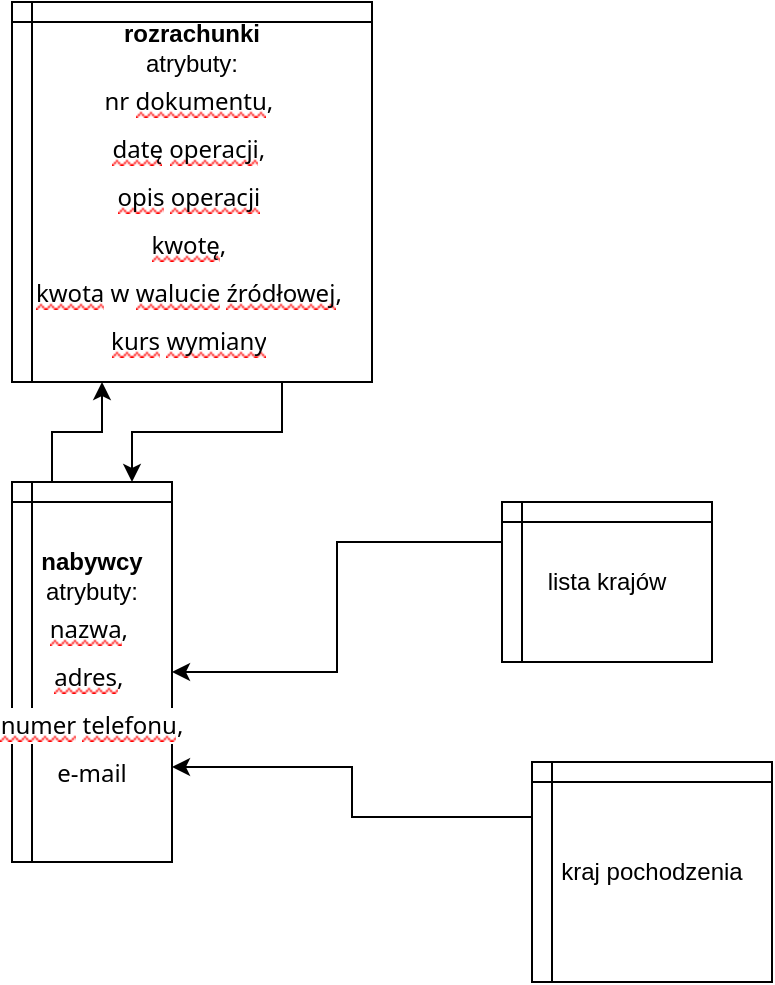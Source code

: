<mxfile version="14.0.5" type="github">
  <diagram id="FNxnlOzfKIohwvnPxVwy" name="Page-1">
    <mxGraphModel dx="1038" dy="1680" grid="1" gridSize="10" guides="1" tooltips="1" connect="1" arrows="1" fold="1" page="1" pageScale="1" pageWidth="850" pageHeight="1100" math="0" shadow="0">
      <root>
        <mxCell id="0" />
        <mxCell id="1" parent="0" />
        <mxCell id="gqDIxeXrWdBPDwV7vT4_-8" style="edgeStyle=orthogonalEdgeStyle;rounded=0;orthogonalLoop=1;jettySize=auto;html=1;exitX=0.75;exitY=1;exitDx=0;exitDy=0;entryX=0.75;entryY=0;entryDx=0;entryDy=0;" edge="1" parent="1" source="gqDIxeXrWdBPDwV7vT4_-2" target="gqDIxeXrWdBPDwV7vT4_-3">
          <mxGeometry relative="1" as="geometry" />
        </mxCell>
        <mxCell id="gqDIxeXrWdBPDwV7vT4_-2" value="&lt;b&gt;rozrachunki&lt;/b&gt;&lt;br&gt;atrybuty:&lt;br&gt;&lt;span class=&quot;TextRun SCXW259870011 BCX0&quot; lang=&quot;EN-GB&quot; style=&quot;margin: 0px ; padding: 0px ; font-size: 9pt ; text-align: left ; background-color: rgb(255 , 255 , 255) ; font-family: &amp;#34;segoe ui&amp;#34; , &amp;#34;segoe ui_embeddedfont&amp;#34; , &amp;#34;segoe ui_msfontservice&amp;#34; , sans-serif ; line-height: 24px&quot;&gt;&lt;span class=&quot;NormalTextRun SCXW259870011 BCX0&quot; style=&quot;margin: 0px ; padding: 0px ; background-color: inherit&quot;&gt;nr&amp;nbsp;&lt;/span&gt;&lt;/span&gt;&lt;span class=&quot;TextRun SCXW259870011 BCX0&quot; lang=&quot;EN-GB&quot; style=&quot;margin: 0px ; padding: 0px ; font-size: 9pt ; text-align: left ; background-color: rgb(255 , 255 , 255) ; font-family: &amp;#34;segoe ui&amp;#34; , &amp;#34;segoe ui_embeddedfont&amp;#34; , &amp;#34;segoe ui_msfontservice&amp;#34; , sans-serif ; line-height: 24px&quot;&gt;&lt;span class=&quot;SpellingError SCXW259870011 BCX0&quot; style=&quot;margin: 0px ; padding: 0px ; background-repeat: repeat-x ; background-position: left bottom ; background-image: url(&amp;#34;data:image/gif;base64,R0lGODlhBQAEAJECAP////8AAAAAAAAAACH5BAEAAAIALAAAAAAFAAQAAAIIlGAXCCHrTCgAOw==&amp;#34;) ; border-bottom: 1px solid transparent ; background-color: inherit&quot;&gt;dokumentu&lt;/span&gt;&lt;/span&gt;&lt;span class=&quot;TextRun SCXW259870011 BCX0&quot; lang=&quot;EN-GB&quot; style=&quot;margin: 0px ; padding: 0px ; font-size: 9pt ; text-align: left ; background-color: rgb(255 , 255 , 255) ; font-family: &amp;#34;segoe ui&amp;#34; , &amp;#34;segoe ui_embeddedfont&amp;#34; , &amp;#34;segoe ui_msfontservice&amp;#34; , sans-serif ; line-height: 24px&quot;&gt;&lt;span class=&quot;NormalTextRun SCXW259870011 BCX0&quot; style=&quot;margin: 0px ; padding: 0px ; background-color: inherit&quot;&gt;,&amp;nbsp;&lt;br&gt;&lt;/span&gt;&lt;/span&gt;&lt;span class=&quot;TextRun SCXW259870011 BCX0&quot; lang=&quot;EN-GB&quot; style=&quot;margin: 0px ; padding: 0px ; font-size: 9pt ; text-align: left ; background-color: rgb(255 , 255 , 255) ; font-family: &amp;#34;segoe ui&amp;#34; , &amp;#34;segoe ui_embeddedfont&amp;#34; , &amp;#34;segoe ui_msfontservice&amp;#34; , sans-serif ; line-height: 24px&quot;&gt;&lt;span class=&quot;SpellingError SCXW259870011 BCX0&quot; style=&quot;margin: 0px ; padding: 0px ; background-repeat: repeat-x ; background-position: left bottom ; background-image: url(&amp;#34;data:image/gif;base64,R0lGODlhBQAEAJECAP////8AAAAAAAAAACH5BAEAAAIALAAAAAAFAAQAAAIIlGAXCCHrTCgAOw==&amp;#34;) ; border-bottom: 1px solid transparent ; background-color: inherit&quot;&gt;datę&lt;/span&gt;&lt;/span&gt;&lt;span class=&quot;TextRun SCXW259870011 BCX0&quot; lang=&quot;EN-GB&quot; style=&quot;margin: 0px ; padding: 0px ; font-size: 9pt ; text-align: left ; background-color: rgb(255 , 255 , 255) ; font-family: &amp;#34;segoe ui&amp;#34; , &amp;#34;segoe ui_embeddedfont&amp;#34; , &amp;#34;segoe ui_msfontservice&amp;#34; , sans-serif ; line-height: 24px&quot;&gt;&lt;span class=&quot;NormalTextRun SCXW259870011 BCX0&quot; style=&quot;margin: 0px ; padding: 0px ; background-color: inherit&quot;&gt;&amp;nbsp;&lt;/span&gt;&lt;/span&gt;&lt;span class=&quot;TextRun SCXW259870011 BCX0&quot; lang=&quot;EN-GB&quot; style=&quot;margin: 0px ; padding: 0px ; font-size: 9pt ; text-align: left ; background-color: rgb(255 , 255 , 255) ; font-family: &amp;#34;segoe ui&amp;#34; , &amp;#34;segoe ui_embeddedfont&amp;#34; , &amp;#34;segoe ui_msfontservice&amp;#34; , sans-serif ; line-height: 24px&quot;&gt;&lt;span class=&quot;SpellingError SCXW259870011 BCX0&quot; style=&quot;margin: 0px ; padding: 0px ; background-repeat: repeat-x ; background-position: left bottom ; background-image: url(&amp;#34;data:image/gif;base64,R0lGODlhBQAEAJECAP////8AAAAAAAAAACH5BAEAAAIALAAAAAAFAAQAAAIIlGAXCCHrTCgAOw==&amp;#34;) ; border-bottom: 1px solid transparent ; background-color: inherit&quot;&gt;operacji&lt;/span&gt;&lt;/span&gt;&lt;span class=&quot;TextRun SCXW259870011 BCX0&quot; lang=&quot;EN-GB&quot; style=&quot;margin: 0px ; padding: 0px ; font-size: 9pt ; text-align: left ; background-color: rgb(255 , 255 , 255) ; font-family: &amp;#34;segoe ui&amp;#34; , &amp;#34;segoe ui_embeddedfont&amp;#34; , &amp;#34;segoe ui_msfontservice&amp;#34; , sans-serif ; line-height: 24px&quot;&gt;&lt;span class=&quot;NormalTextRun SCXW259870011 BCX0&quot; style=&quot;margin: 0px ; padding: 0px ; background-color: inherit&quot;&gt;,&amp;nbsp;&lt;br&gt;&lt;/span&gt;&lt;/span&gt;&lt;span class=&quot;TextRun SCXW259870011 BCX0&quot; lang=&quot;EN-GB&quot; style=&quot;margin: 0px ; padding: 0px ; font-size: 9pt ; text-align: left ; background-color: rgb(255 , 255 , 255) ; font-family: &amp;#34;segoe ui&amp;#34; , &amp;#34;segoe ui_embeddedfont&amp;#34; , &amp;#34;segoe ui_msfontservice&amp;#34; , sans-serif ; line-height: 24px&quot;&gt;&lt;span class=&quot;SpellingError SCXW259870011 BCX0&quot; style=&quot;margin: 0px ; padding: 0px ; background-repeat: repeat-x ; background-position: left bottom ; background-image: url(&amp;#34;data:image/gif;base64,R0lGODlhBQAEAJECAP////8AAAAAAAAAACH5BAEAAAIALAAAAAAFAAQAAAIIlGAXCCHrTCgAOw==&amp;#34;) ; border-bottom: 1px solid transparent ; background-color: inherit&quot;&gt;opis&lt;/span&gt;&lt;/span&gt;&lt;span class=&quot;TextRun SCXW259870011 BCX0&quot; lang=&quot;EN-GB&quot; style=&quot;margin: 0px ; padding: 0px ; font-size: 9pt ; text-align: left ; background-color: rgb(255 , 255 , 255) ; font-family: &amp;#34;segoe ui&amp;#34; , &amp;#34;segoe ui_embeddedfont&amp;#34; , &amp;#34;segoe ui_msfontservice&amp;#34; , sans-serif ; line-height: 24px&quot;&gt;&lt;span class=&quot;NormalTextRun SCXW259870011 BCX0&quot; style=&quot;margin: 0px ; padding: 0px ; background-color: inherit&quot;&gt;&amp;nbsp;&lt;/span&gt;&lt;/span&gt;&lt;span class=&quot;TextRun SCXW259870011 BCX0&quot; lang=&quot;EN-GB&quot; style=&quot;margin: 0px ; padding: 0px ; font-size: 9pt ; text-align: left ; background-color: rgb(255 , 255 , 255) ; font-family: &amp;#34;segoe ui&amp;#34; , &amp;#34;segoe ui_embeddedfont&amp;#34; , &amp;#34;segoe ui_msfontservice&amp;#34; , sans-serif ; line-height: 24px&quot;&gt;&lt;span class=&quot;SpellingError SCXW259870011 BCX0&quot; style=&quot;margin: 0px ; padding: 0px ; background-repeat: repeat-x ; background-position: left bottom ; background-image: url(&amp;#34;data:image/gif;base64,R0lGODlhBQAEAJECAP////8AAAAAAAAAACH5BAEAAAIALAAAAAAFAAQAAAIIlGAXCCHrTCgAOw==&amp;#34;) ; border-bottom: 1px solid transparent ; background-color: inherit&quot;&gt;operacji&lt;/span&gt;&lt;/span&gt;&lt;span class=&quot;TextRun SCXW259870011 BCX0&quot; lang=&quot;EN-GB&quot; style=&quot;margin: 0px ; padding: 0px ; font-size: 9pt ; text-align: left ; background-color: rgb(255 , 255 , 255) ; font-family: &amp;#34;segoe ui&amp;#34; , &amp;#34;segoe ui_embeddedfont&amp;#34; , &amp;#34;segoe ui_msfontservice&amp;#34; , sans-serif ; line-height: 24px&quot;&gt;&lt;span class=&quot;NormalTextRun SCXW259870011 BCX0&quot; style=&quot;margin: 0px ; padding: 0px ; background-color: inherit&quot;&gt;&amp;nbsp;&lt;br&gt;&lt;/span&gt;&lt;/span&gt;&lt;span class=&quot;TextRun SCXW259870011 BCX0&quot; lang=&quot;EN-GB&quot; style=&quot;margin: 0px ; padding: 0px ; font-size: 9pt ; text-align: left ; background-color: rgb(255 , 255 , 255) ; font-family: &amp;#34;segoe ui&amp;#34; , &amp;#34;segoe ui_embeddedfont&amp;#34; , &amp;#34;segoe ui_msfontservice&amp;#34; , sans-serif ; line-height: 24px&quot;&gt;&lt;span class=&quot;SpellingError SCXW259870011 BCX0&quot; style=&quot;margin: 0px ; padding: 0px ; background-repeat: repeat-x ; background-position: left bottom ; background-image: url(&amp;#34;data:image/gif;base64,R0lGODlhBQAEAJECAP////8AAAAAAAAAACH5BAEAAAIALAAAAAAFAAQAAAIIlGAXCCHrTCgAOw==&amp;#34;) ; border-bottom: 1px solid transparent ; background-color: inherit&quot;&gt;kwotę&lt;/span&gt;&lt;/span&gt;&lt;span class=&quot;TextRun SCXW259870011 BCX0&quot; lang=&quot;EN-GB&quot; style=&quot;margin: 0px ; padding: 0px ; font-size: 9pt ; text-align: left ; background-color: rgb(255 , 255 , 255) ; font-family: &amp;#34;segoe ui&amp;#34; , &amp;#34;segoe ui_embeddedfont&amp;#34; , &amp;#34;segoe ui_msfontservice&amp;#34; , sans-serif ; line-height: 24px&quot;&gt;&lt;span class=&quot;NormalTextRun SCXW259870011 BCX0&quot; style=&quot;margin: 0px ; padding: 0px ; background-color: inherit&quot;&gt;,&amp;nbsp;&lt;br&gt;&lt;/span&gt;&lt;/span&gt;&lt;span class=&quot;TextRun SCXW259870011 BCX0&quot; lang=&quot;EN-GB&quot; style=&quot;margin: 0px ; padding: 0px ; font-size: 9pt ; text-align: left ; background-color: rgb(255 , 255 , 255) ; font-family: &amp;#34;segoe ui&amp;#34; , &amp;#34;segoe ui_embeddedfont&amp;#34; , &amp;#34;segoe ui_msfontservice&amp;#34; , sans-serif ; line-height: 24px&quot;&gt;&lt;span class=&quot;SpellingError SCXW259870011 BCX0&quot; style=&quot;margin: 0px ; padding: 0px ; background-repeat: repeat-x ; background-position: left bottom ; background-image: url(&amp;#34;data:image/gif;base64,R0lGODlhBQAEAJECAP////8AAAAAAAAAACH5BAEAAAIALAAAAAAFAAQAAAIIlGAXCCHrTCgAOw==&amp;#34;) ; border-bottom: 1px solid transparent ; background-color: inherit&quot;&gt;kwota&lt;/span&gt;&lt;/span&gt;&lt;span class=&quot;TextRun SCXW259870011 BCX0&quot; lang=&quot;EN-GB&quot; style=&quot;margin: 0px ; padding: 0px ; font-size: 9pt ; text-align: left ; background-color: rgb(255 , 255 , 255) ; font-family: &amp;#34;segoe ui&amp;#34; , &amp;#34;segoe ui_embeddedfont&amp;#34; , &amp;#34;segoe ui_msfontservice&amp;#34; , sans-serif ; line-height: 24px&quot;&gt;&lt;span class=&quot;NormalTextRun SCXW259870011 BCX0&quot; style=&quot;margin: 0px ; padding: 0px ; background-color: inherit&quot;&gt;&amp;nbsp;w&amp;nbsp;&lt;/span&gt;&lt;/span&gt;&lt;span class=&quot;TextRun SCXW259870011 BCX0&quot; lang=&quot;EN-GB&quot; style=&quot;margin: 0px ; padding: 0px ; font-size: 9pt ; text-align: left ; background-color: rgb(255 , 255 , 255) ; font-family: &amp;#34;segoe ui&amp;#34; , &amp;#34;segoe ui_embeddedfont&amp;#34; , &amp;#34;segoe ui_msfontservice&amp;#34; , sans-serif ; line-height: 24px&quot;&gt;&lt;span class=&quot;SpellingError SCXW259870011 BCX0&quot; style=&quot;margin: 0px ; padding: 0px ; background-repeat: repeat-x ; background-position: left bottom ; background-image: url(&amp;#34;data:image/gif;base64,R0lGODlhBQAEAJECAP////8AAAAAAAAAACH5BAEAAAIALAAAAAAFAAQAAAIIlGAXCCHrTCgAOw==&amp;#34;) ; border-bottom: 1px solid transparent ; background-color: inherit&quot;&gt;walucie&lt;/span&gt;&lt;/span&gt;&lt;span class=&quot;TextRun SCXW259870011 BCX0&quot; lang=&quot;EN-GB&quot; style=&quot;margin: 0px ; padding: 0px ; font-size: 9pt ; text-align: left ; background-color: rgb(255 , 255 , 255) ; font-family: &amp;#34;segoe ui&amp;#34; , &amp;#34;segoe ui_embeddedfont&amp;#34; , &amp;#34;segoe ui_msfontservice&amp;#34; , sans-serif ; line-height: 24px&quot;&gt;&lt;span class=&quot;NormalTextRun SCXW259870011 BCX0&quot; style=&quot;margin: 0px ; padding: 0px ; background-color: inherit&quot;&gt;&amp;nbsp;&lt;/span&gt;&lt;/span&gt;&lt;span class=&quot;TextRun SCXW259870011 BCX0&quot; lang=&quot;EN-GB&quot; style=&quot;margin: 0px ; padding: 0px ; font-size: 9pt ; text-align: left ; background-color: rgb(255 , 255 , 255) ; font-family: &amp;#34;segoe ui&amp;#34; , &amp;#34;segoe ui_embeddedfont&amp;#34; , &amp;#34;segoe ui_msfontservice&amp;#34; , sans-serif ; line-height: 24px&quot;&gt;&lt;span class=&quot;SpellingError SCXW259870011 BCX0&quot; style=&quot;margin: 0px ; padding: 0px ; background-repeat: repeat-x ; background-position: left bottom ; background-image: url(&amp;#34;data:image/gif;base64,R0lGODlhBQAEAJECAP////8AAAAAAAAAACH5BAEAAAIALAAAAAAFAAQAAAIIlGAXCCHrTCgAOw==&amp;#34;) ; border-bottom: 1px solid transparent ; background-color: inherit&quot;&gt;źródłowej&lt;/span&gt;&lt;/span&gt;&lt;span class=&quot;TextRun SCXW259870011 BCX0&quot; lang=&quot;EN-GB&quot; style=&quot;margin: 0px ; padding: 0px ; font-size: 9pt ; text-align: left ; background-color: rgb(255 , 255 , 255) ; font-family: &amp;#34;segoe ui&amp;#34; , &amp;#34;segoe ui_embeddedfont&amp;#34; , &amp;#34;segoe ui_msfontservice&amp;#34; , sans-serif ; line-height: 24px&quot;&gt;&lt;span class=&quot;NormalTextRun SCXW259870011 BCX0&quot; style=&quot;margin: 0px ; padding: 0px ; background-color: inherit&quot;&gt;,&amp;nbsp;&lt;br&gt;&lt;/span&gt;&lt;/span&gt;&lt;span class=&quot;TextRun SCXW259870011 BCX0&quot; lang=&quot;EN-GB&quot; style=&quot;margin: 0px ; padding: 0px ; font-size: 9pt ; text-align: left ; background-color: rgb(255 , 255 , 255) ; font-family: &amp;#34;segoe ui&amp;#34; , &amp;#34;segoe ui_embeddedfont&amp;#34; , &amp;#34;segoe ui_msfontservice&amp;#34; , sans-serif ; line-height: 24px&quot;&gt;&lt;span class=&quot;SpellingError SCXW259870011 BCX0&quot; style=&quot;margin: 0px ; padding: 0px ; background-repeat: repeat-x ; background-position: left bottom ; background-image: url(&amp;#34;data:image/gif;base64,R0lGODlhBQAEAJECAP////8AAAAAAAAAACH5BAEAAAIALAAAAAAFAAQAAAIIlGAXCCHrTCgAOw==&amp;#34;) ; border-bottom: 1px solid transparent ; background-color: inherit&quot;&gt;kurs&lt;/span&gt;&lt;/span&gt;&lt;span class=&quot;TextRun SCXW259870011 BCX0&quot; lang=&quot;EN-GB&quot; style=&quot;margin: 0px ; padding: 0px ; font-size: 9pt ; text-align: left ; background-color: rgb(255 , 255 , 255) ; font-family: &amp;#34;segoe ui&amp;#34; , &amp;#34;segoe ui_embeddedfont&amp;#34; , &amp;#34;segoe ui_msfontservice&amp;#34; , sans-serif ; line-height: 24px&quot;&gt;&lt;span class=&quot;NormalTextRun SCXW259870011 BCX0&quot; style=&quot;margin: 0px ; padding: 0px ; background-color: inherit&quot;&gt;&amp;nbsp;&lt;/span&gt;&lt;/span&gt;&lt;span class=&quot;TextRun SCXW259870011 BCX0&quot; lang=&quot;EN-GB&quot; style=&quot;margin: 0px ; padding: 0px ; font-size: 9pt ; text-align: left ; background-color: rgb(255 , 255 , 255) ; font-family: &amp;#34;segoe ui&amp;#34; , &amp;#34;segoe ui_embeddedfont&amp;#34; , &amp;#34;segoe ui_msfontservice&amp;#34; , sans-serif ; line-height: 24px&quot;&gt;&lt;span class=&quot;SpellingError SCXW259870011 BCX0&quot; style=&quot;margin: 0px ; padding: 0px ; background-repeat: repeat-x ; background-position: left bottom ; background-image: url(&amp;#34;data:image/gif;base64,R0lGODlhBQAEAJECAP////8AAAAAAAAAACH5BAEAAAIALAAAAAAFAAQAAAIIlGAXCCHrTCgAOw==&amp;#34;) ; border-bottom: 1px solid transparent ; background-color: inherit&quot;&gt;wymiany&lt;/span&gt;&lt;/span&gt;&lt;span class=&quot;EOP SCXW259870011 BCX0&quot; style=&quot;margin: 0px ; padding: 0px ; font-size: 9pt ; text-align: left ; background-color: rgb(255 , 255 , 255) ; line-height: 24px ; font-family: &amp;#34;segoe ui&amp;#34; , &amp;#34;segoe ui_embeddedfont&amp;#34; , &amp;#34;segoe ui_msfontservice&amp;#34; , sans-serif&quot;&gt;&amp;nbsp;&lt;/span&gt;" style="shape=internalStorage;whiteSpace=wrap;html=1;backgroundOutline=1;dx=10;dy=10;" vertex="1" parent="1">
          <mxGeometry x="100" y="-10" width="180" height="190" as="geometry" />
        </mxCell>
        <mxCell id="gqDIxeXrWdBPDwV7vT4_-9" style="edgeStyle=orthogonalEdgeStyle;rounded=0;orthogonalLoop=1;jettySize=auto;html=1;exitX=0.25;exitY=0;exitDx=0;exitDy=0;entryX=0.25;entryY=1;entryDx=0;entryDy=0;" edge="1" parent="1" source="gqDIxeXrWdBPDwV7vT4_-3" target="gqDIxeXrWdBPDwV7vT4_-2">
          <mxGeometry relative="1" as="geometry" />
        </mxCell>
        <mxCell id="gqDIxeXrWdBPDwV7vT4_-3" value="&lt;b&gt;nabywcy&lt;/b&gt;&lt;br&gt;atrybuty:&lt;br&gt;&lt;span class=&quot;TextRun SCXW144964066 BCX0&quot; lang=&quot;EN-GB&quot; style=&quot;margin: 0px ; padding: 0px ; font-size: 9pt ; text-align: left ; background-color: rgb(255 , 255 , 255) ; font-family: &amp;#34;segoe ui&amp;#34; , &amp;#34;segoe ui_embeddedfont&amp;#34; , &amp;#34;segoe ui_msfontservice&amp;#34; , sans-serif ; line-height: 24px&quot;&gt;&lt;span class=&quot;SpellingError SCXW144964066 BCX0&quot; style=&quot;margin: 0px ; padding: 0px ; background-repeat: repeat-x ; background-position: left bottom ; background-image: url(&amp;#34;data:image/gif;base64,R0lGODlhBQAEAJECAP////8AAAAAAAAAACH5BAEAAAIALAAAAAAFAAQAAAIIlGAXCCHrTCgAOw==&amp;#34;) ; border-bottom: 1px solid transparent ; background-color: inherit&quot;&gt;nazwa&lt;/span&gt;&lt;/span&gt;&lt;span class=&quot;TextRun SCXW144964066 BCX0&quot; lang=&quot;EN-GB&quot; style=&quot;margin: 0px ; padding: 0px ; font-size: 9pt ; text-align: left ; background-color: rgb(255 , 255 , 255) ; font-family: &amp;#34;segoe ui&amp;#34; , &amp;#34;segoe ui_embeddedfont&amp;#34; , &amp;#34;segoe ui_msfontservice&amp;#34; , sans-serif ; line-height: 24px&quot;&gt;&lt;span class=&quot;NormalTextRun SCXW144964066 BCX0&quot; style=&quot;margin: 0px ; padding: 0px ; background-color: inherit&quot;&gt;,&amp;nbsp;&lt;br&gt;&lt;/span&gt;&lt;/span&gt;&lt;span class=&quot;TextRun SCXW144964066 BCX0&quot; lang=&quot;EN-GB&quot; style=&quot;margin: 0px ; padding: 0px ; font-size: 9pt ; text-align: left ; background-color: rgb(255 , 255 , 255) ; font-family: &amp;#34;segoe ui&amp;#34; , &amp;#34;segoe ui_embeddedfont&amp;#34; , &amp;#34;segoe ui_msfontservice&amp;#34; , sans-serif ; line-height: 24px&quot;&gt;&lt;span class=&quot;SpellingError SCXW144964066 BCX0&quot; style=&quot;margin: 0px ; padding: 0px ; background-repeat: repeat-x ; background-position: left bottom ; background-image: url(&amp;#34;data:image/gif;base64,R0lGODlhBQAEAJECAP////8AAAAAAAAAACH5BAEAAAIALAAAAAAFAAQAAAIIlGAXCCHrTCgAOw==&amp;#34;) ; border-bottom: 1px solid transparent ; background-color: inherit&quot;&gt;adres&lt;/span&gt;&lt;/span&gt;&lt;span class=&quot;TextRun SCXW144964066 BCX0&quot; lang=&quot;EN-GB&quot; style=&quot;margin: 0px ; padding: 0px ; font-size: 9pt ; text-align: left ; background-color: rgb(255 , 255 , 255) ; font-family: &amp;#34;segoe ui&amp;#34; , &amp;#34;segoe ui_embeddedfont&amp;#34; , &amp;#34;segoe ui_msfontservice&amp;#34; , sans-serif ; line-height: 24px&quot;&gt;&lt;span class=&quot;NormalTextRun SCXW144964066 BCX0&quot; style=&quot;margin: 0px ; padding: 0px ; background-color: inherit&quot;&gt;,&amp;nbsp;&lt;br&gt;&lt;/span&gt;&lt;/span&gt;&lt;span class=&quot;TextRun SCXW144964066 BCX0&quot; lang=&quot;EN-GB&quot; style=&quot;margin: 0px ; padding: 0px ; font-size: 9pt ; text-align: left ; background-color: rgb(255 , 255 , 255) ; font-family: &amp;#34;segoe ui&amp;#34; , &amp;#34;segoe ui_embeddedfont&amp;#34; , &amp;#34;segoe ui_msfontservice&amp;#34; , sans-serif ; line-height: 24px&quot;&gt;&lt;span class=&quot;SpellingError SCXW144964066 BCX0&quot; style=&quot;margin: 0px ; padding: 0px ; background-repeat: repeat-x ; background-position: left bottom ; background-image: url(&amp;#34;data:image/gif;base64,R0lGODlhBQAEAJECAP////8AAAAAAAAAACH5BAEAAAIALAAAAAAFAAQAAAIIlGAXCCHrTCgAOw==&amp;#34;) ; border-bottom: 1px solid transparent ; background-color: inherit&quot;&gt;numer&lt;/span&gt;&lt;/span&gt;&lt;span class=&quot;TextRun SCXW144964066 BCX0&quot; lang=&quot;EN-GB&quot; style=&quot;margin: 0px ; padding: 0px ; font-size: 9pt ; text-align: left ; background-color: rgb(255 , 255 , 255) ; font-family: &amp;#34;segoe ui&amp;#34; , &amp;#34;segoe ui_embeddedfont&amp;#34; , &amp;#34;segoe ui_msfontservice&amp;#34; , sans-serif ; line-height: 24px&quot;&gt;&lt;span class=&quot;NormalTextRun SCXW144964066 BCX0&quot; style=&quot;margin: 0px ; padding: 0px ; background-color: inherit&quot;&gt;&amp;nbsp;&lt;/span&gt;&lt;/span&gt;&lt;span class=&quot;TextRun SCXW144964066 BCX0&quot; lang=&quot;EN-GB&quot; style=&quot;margin: 0px ; padding: 0px ; font-size: 9pt ; text-align: left ; background-color: rgb(255 , 255 , 255) ; font-family: &amp;#34;segoe ui&amp;#34; , &amp;#34;segoe ui_embeddedfont&amp;#34; , &amp;#34;segoe ui_msfontservice&amp;#34; , sans-serif ; line-height: 24px&quot;&gt;&lt;span class=&quot;SpellingError SCXW144964066 BCX0&quot; style=&quot;margin: 0px ; padding: 0px ; background-repeat: repeat-x ; background-position: left bottom ; background-image: url(&amp;#34;data:image/gif;base64,R0lGODlhBQAEAJECAP////8AAAAAAAAAACH5BAEAAAIALAAAAAAFAAQAAAIIlGAXCCHrTCgAOw==&amp;#34;) ; border-bottom: 1px solid transparent ; background-color: inherit&quot;&gt;telefonu&lt;/span&gt;&lt;/span&gt;&lt;span class=&quot;TextRun SCXW144964066 BCX0&quot; lang=&quot;EN-GB&quot; style=&quot;margin: 0px ; padding: 0px ; font-size: 9pt ; text-align: left ; background-color: rgb(255 , 255 , 255) ; font-family: &amp;#34;segoe ui&amp;#34; , &amp;#34;segoe ui_embeddedfont&amp;#34; , &amp;#34;segoe ui_msfontservice&amp;#34; , sans-serif ; line-height: 24px&quot;&gt;&lt;span class=&quot;NormalTextRun SCXW144964066 BCX0&quot; style=&quot;margin: 0px ; padding: 0px ; background-color: inherit&quot;&gt;, e-mail&lt;/span&gt;&lt;/span&gt;" style="shape=internalStorage;whiteSpace=wrap;html=1;backgroundOutline=1;dx=10;dy=10;" vertex="1" parent="1">
          <mxGeometry x="100" y="230" width="80" height="190" as="geometry" />
        </mxCell>
        <mxCell id="gqDIxeXrWdBPDwV7vT4_-6" style="edgeStyle=orthogonalEdgeStyle;rounded=0;orthogonalLoop=1;jettySize=auto;html=1;exitX=0;exitY=0.25;exitDx=0;exitDy=0;entryX=1;entryY=0.5;entryDx=0;entryDy=0;" edge="1" parent="1" source="gqDIxeXrWdBPDwV7vT4_-4" target="gqDIxeXrWdBPDwV7vT4_-3">
          <mxGeometry relative="1" as="geometry" />
        </mxCell>
        <mxCell id="gqDIxeXrWdBPDwV7vT4_-4" value="lista krajów" style="shape=internalStorage;whiteSpace=wrap;html=1;backgroundOutline=1;dx=10;dy=10;" vertex="1" parent="1">
          <mxGeometry x="345" y="240" width="105" height="80" as="geometry" />
        </mxCell>
        <mxCell id="gqDIxeXrWdBPDwV7vT4_-7" style="edgeStyle=orthogonalEdgeStyle;rounded=0;orthogonalLoop=1;jettySize=auto;html=1;exitX=0;exitY=0.25;exitDx=0;exitDy=0;entryX=1;entryY=0.75;entryDx=0;entryDy=0;" edge="1" parent="1" source="gqDIxeXrWdBPDwV7vT4_-5" target="gqDIxeXrWdBPDwV7vT4_-3">
          <mxGeometry relative="1" as="geometry" />
        </mxCell>
        <mxCell id="gqDIxeXrWdBPDwV7vT4_-5" value="kraj pochodzenia" style="shape=internalStorage;whiteSpace=wrap;html=1;backgroundOutline=1;dx=10;dy=10;" vertex="1" parent="1">
          <mxGeometry x="360" y="370" width="120" height="110" as="geometry" />
        </mxCell>
      </root>
    </mxGraphModel>
  </diagram>
</mxfile>
